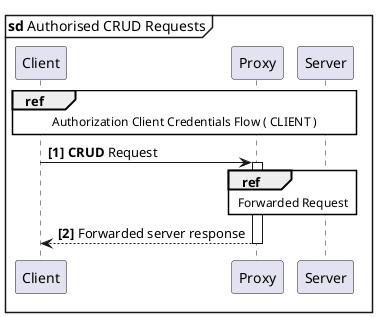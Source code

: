 @startuml
'https://plantuml.com/sequence-diagram

skinparam sequenceReferenceBackgroundColor white

autonumber 1 1 "<b>[0]"
mainframe **sd** Authorised CRUD Requests

participant "Client" as Client
participant "Proxy" as Proxy
participant "Server" as Server

ref over Client,Proxy,Server    : Authorization Client Credentials Flow ( CLIENT )
Client  ->  Proxy   ++          : **CRUD** Request
ref over Proxy, Server          : Forwarded Request
Client  <-- Proxy   --          : Forwarded server response
@enduml